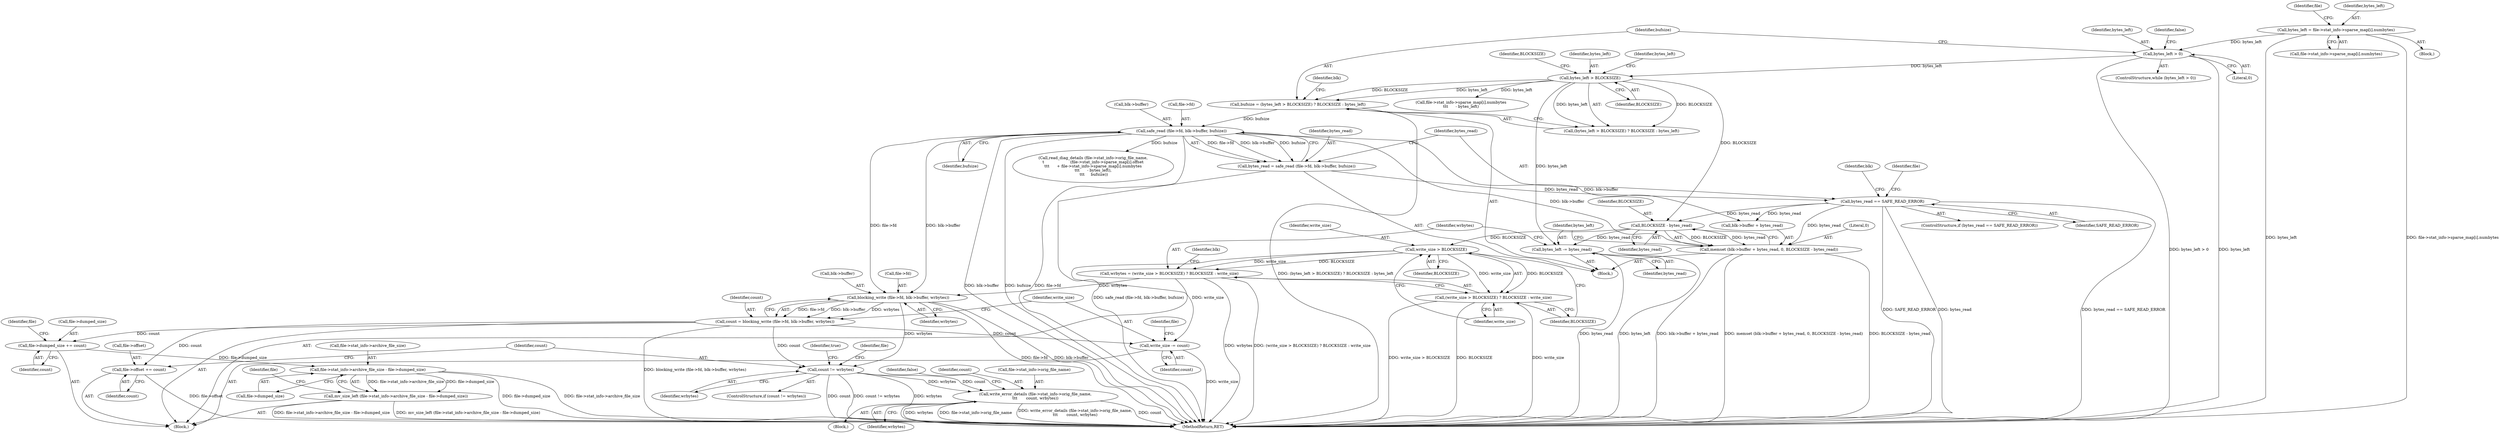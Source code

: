 digraph "0_savannah_c15c42ccd1e2377945fd0414eca1a49294bff454@API" {
"1000203" [label="(Call,BLOCKSIZE - bytes_read)"];
"1000142" [label="(Call,bytes_left > BLOCKSIZE)"];
"1000134" [label="(Call,bytes_left > 0)"];
"1000107" [label="(Call,bytes_left = file->stat_info->sparse_map[i].numbytes)"];
"1000162" [label="(Call,bytes_read == SAFE_READ_ERROR)"];
"1000151" [label="(Call,bytes_read = safe_read (file->fd, blk->buffer, bufsize))"];
"1000153" [label="(Call,safe_read (file->fd, blk->buffer, bufsize))"];
"1000139" [label="(Call,bufsize = (bytes_left > BLOCKSIZE) ? BLOCKSIZE : bytes_left)"];
"1000196" [label="(Call,memset (blk->buffer + bytes_read, 0, BLOCKSIZE - bytes_read))"];
"1000206" [label="(Call,bytes_left -= bytes_read)"];
"1000215" [label="(Call,write_size > BLOCKSIZE)"];
"1000212" [label="(Call,wrbytes = (write_size > BLOCKSIZE) ? BLOCKSIZE : write_size)"];
"1000241" [label="(Call,blocking_write (file->fd, blk->buffer, wrbytes))"];
"1000239" [label="(Call,count = blocking_write (file->fd, blk->buffer, wrbytes))"];
"1000249" [label="(Call,write_size -= count)"];
"1000252" [label="(Call,file->dumped_size += count)"];
"1000258" [label="(Call,file->stat_info->archive_file_size - file->dumped_size)"];
"1000257" [label="(Call,mv_size_left (file->stat_info->archive_file_size - file->dumped_size))"];
"1000267" [label="(Call,file->offset += count)"];
"1000273" [label="(Call,count != wrbytes)"];
"1000277" [label="(Call,write_error_details (file->stat_info->orig_file_name,\n\t\t\t       count, wrbytes))"];
"1000214" [label="(Call,(write_size > BLOCKSIZE) ? BLOCKSIZE : write_size)"];
"1000416" [label="(MethodReturn,RET)"];
"1000217" [label="(Identifier,BLOCKSIZE)"];
"1000139" [label="(Call,bufsize = (bytes_left > BLOCKSIZE) ? BLOCKSIZE : bytes_left)"];
"1000272" [label="(ControlStructure,if (count != wrbytes))"];
"1000104" [label="(Block,)"];
"1000135" [label="(Identifier,bytes_left)"];
"1000149" [label="(Identifier,blk)"];
"1000268" [label="(Call,file->offset)"];
"1000206" [label="(Call,bytes_left -= bytes_read)"];
"1000264" [label="(Call,file->dumped_size)"];
"1000209" [label="(Block,)"];
"1000182" [label="(Call,file->stat_info->sparse_map[i].numbytes\n\t\t\t      - bytes_left)"];
"1000157" [label="(Call,blk->buffer)"];
"1000259" [label="(Call,file->stat_info->archive_file_size)"];
"1000241" [label="(Call,blocking_write (file->fd, blk->buffer, wrbytes))"];
"1000253" [label="(Call,file->dumped_size)"];
"1000248" [label="(Identifier,wrbytes)"];
"1000277" [label="(Call,write_error_details (file->stat_info->orig_file_name,\n\t\t\t       count, wrbytes))"];
"1000219" [label="(Identifier,write_size)"];
"1000199" [label="(Identifier,blk)"];
"1000286" [label="(Identifier,false)"];
"1000239" [label="(Call,count = blocking_write (file->fd, blk->buffer, wrbytes))"];
"1000204" [label="(Identifier,BLOCKSIZE)"];
"1000161" [label="(ControlStructure,if (bytes_read == SAFE_READ_ERROR))"];
"1000144" [label="(Identifier,BLOCKSIZE)"];
"1000146" [label="(Identifier,bytes_left)"];
"1000245" [label="(Call,blk->buffer)"];
"1000196" [label="(Call,memset (blk->buffer + bytes_read, 0, BLOCKSIZE - bytes_read))"];
"1000203" [label="(Call,BLOCKSIZE - bytes_read)"];
"1000269" [label="(Identifier,file)"];
"1000251" [label="(Identifier,count)"];
"1000258" [label="(Call,file->stat_info->archive_file_size - file->dumped_size)"];
"1000160" [label="(Identifier,bufsize)"];
"1000166" [label="(Call,read_diag_details (file->stat_info->orig_file_name,\n\t                     (file->stat_info->sparse_map[i].offset\n\t\t\t      + file->stat_info->sparse_map[i].numbytes\n\t\t\t      - bytes_left),\n \t\t\t     bufsize))"];
"1000153" [label="(Call,safe_read (file->fd, blk->buffer, bufsize))"];
"1000240" [label="(Identifier,count)"];
"1000242" [label="(Call,file->fd)"];
"1000215" [label="(Call,write_size > BLOCKSIZE)"];
"1000288" [label="(Identifier,true)"];
"1000107" [label="(Call,bytes_left = file->stat_info->sparse_map[i].numbytes)"];
"1000291" [label="(Identifier,false)"];
"1000208" [label="(Identifier,bytes_read)"];
"1000133" [label="(ControlStructure,while (bytes_left > 0))"];
"1000275" [label="(Identifier,wrbytes)"];
"1000252" [label="(Call,file->dumped_size += count)"];
"1000218" [label="(Identifier,BLOCKSIZE)"];
"1000109" [label="(Call,file->stat_info->sparse_map[i].numbytes)"];
"1000154" [label="(Call,file->fd)"];
"1000267" [label="(Call,file->offset += count)"];
"1000136" [label="(Literal,0)"];
"1000213" [label="(Identifier,wrbytes)"];
"1000145" [label="(Identifier,BLOCKSIZE)"];
"1000137" [label="(Block,)"];
"1000283" [label="(Identifier,count)"];
"1000162" [label="(Call,bytes_read == SAFE_READ_ERROR)"];
"1000261" [label="(Identifier,file)"];
"1000212" [label="(Call,wrbytes = (write_size > BLOCKSIZE) ? BLOCKSIZE : write_size)"];
"1000276" [label="(Block,)"];
"1000152" [label="(Identifier,bytes_read)"];
"1000273" [label="(Call,count != wrbytes)"];
"1000164" [label="(Identifier,SAFE_READ_ERROR)"];
"1000205" [label="(Identifier,bytes_read)"];
"1000140" [label="(Identifier,bufsize)"];
"1000271" [label="(Identifier,count)"];
"1000169" [label="(Identifier,file)"];
"1000222" [label="(Identifier,blk)"];
"1000134" [label="(Call,bytes_left > 0)"];
"1000207" [label="(Identifier,bytes_left)"];
"1000216" [label="(Identifier,write_size)"];
"1000278" [label="(Call,file->stat_info->orig_file_name)"];
"1000250" [label="(Identifier,write_size)"];
"1000280" [label="(Identifier,file)"];
"1000256" [label="(Identifier,count)"];
"1000121" [label="(Identifier,file)"];
"1000202" [label="(Literal,0)"];
"1000141" [label="(Call,(bytes_left > BLOCKSIZE) ? BLOCKSIZE : bytes_left)"];
"1000163" [label="(Identifier,bytes_read)"];
"1000257" [label="(Call,mv_size_left (file->stat_info->archive_file_size - file->dumped_size))"];
"1000197" [label="(Call,blk->buffer + bytes_read)"];
"1000284" [label="(Identifier,wrbytes)"];
"1000214" [label="(Call,(write_size > BLOCKSIZE) ? BLOCKSIZE : write_size)"];
"1000151" [label="(Call,bytes_read = safe_read (file->fd, blk->buffer, bufsize))"];
"1000142" [label="(Call,bytes_left > BLOCKSIZE)"];
"1000143" [label="(Identifier,bytes_left)"];
"1000249" [label="(Call,write_size -= count)"];
"1000108" [label="(Identifier,bytes_left)"];
"1000254" [label="(Identifier,file)"];
"1000274" [label="(Identifier,count)"];
"1000203" -> "1000196"  [label="AST: "];
"1000203" -> "1000205"  [label="CFG: "];
"1000204" -> "1000203"  [label="AST: "];
"1000205" -> "1000203"  [label="AST: "];
"1000196" -> "1000203"  [label="CFG: "];
"1000203" -> "1000196"  [label="DDG: BLOCKSIZE"];
"1000203" -> "1000196"  [label="DDG: bytes_read"];
"1000142" -> "1000203"  [label="DDG: BLOCKSIZE"];
"1000162" -> "1000203"  [label="DDG: bytes_read"];
"1000203" -> "1000206"  [label="DDG: bytes_read"];
"1000203" -> "1000215"  [label="DDG: BLOCKSIZE"];
"1000142" -> "1000141"  [label="AST: "];
"1000142" -> "1000144"  [label="CFG: "];
"1000143" -> "1000142"  [label="AST: "];
"1000144" -> "1000142"  [label="AST: "];
"1000145" -> "1000142"  [label="CFG: "];
"1000146" -> "1000142"  [label="CFG: "];
"1000142" -> "1000139"  [label="DDG: BLOCKSIZE"];
"1000142" -> "1000139"  [label="DDG: bytes_left"];
"1000134" -> "1000142"  [label="DDG: bytes_left"];
"1000142" -> "1000141"  [label="DDG: BLOCKSIZE"];
"1000142" -> "1000141"  [label="DDG: bytes_left"];
"1000142" -> "1000182"  [label="DDG: bytes_left"];
"1000142" -> "1000206"  [label="DDG: bytes_left"];
"1000134" -> "1000133"  [label="AST: "];
"1000134" -> "1000136"  [label="CFG: "];
"1000135" -> "1000134"  [label="AST: "];
"1000136" -> "1000134"  [label="AST: "];
"1000140" -> "1000134"  [label="CFG: "];
"1000291" -> "1000134"  [label="CFG: "];
"1000134" -> "1000416"  [label="DDG: bytes_left > 0"];
"1000134" -> "1000416"  [label="DDG: bytes_left"];
"1000107" -> "1000134"  [label="DDG: bytes_left"];
"1000107" -> "1000104"  [label="AST: "];
"1000107" -> "1000109"  [label="CFG: "];
"1000108" -> "1000107"  [label="AST: "];
"1000109" -> "1000107"  [label="AST: "];
"1000121" -> "1000107"  [label="CFG: "];
"1000107" -> "1000416"  [label="DDG: bytes_left"];
"1000107" -> "1000416"  [label="DDG: file->stat_info->sparse_map[i].numbytes"];
"1000162" -> "1000161"  [label="AST: "];
"1000162" -> "1000164"  [label="CFG: "];
"1000163" -> "1000162"  [label="AST: "];
"1000164" -> "1000162"  [label="AST: "];
"1000169" -> "1000162"  [label="CFG: "];
"1000199" -> "1000162"  [label="CFG: "];
"1000162" -> "1000416"  [label="DDG: SAFE_READ_ERROR"];
"1000162" -> "1000416"  [label="DDG: bytes_read"];
"1000162" -> "1000416"  [label="DDG: bytes_read == SAFE_READ_ERROR"];
"1000151" -> "1000162"  [label="DDG: bytes_read"];
"1000162" -> "1000196"  [label="DDG: bytes_read"];
"1000162" -> "1000197"  [label="DDG: bytes_read"];
"1000151" -> "1000137"  [label="AST: "];
"1000151" -> "1000153"  [label="CFG: "];
"1000152" -> "1000151"  [label="AST: "];
"1000153" -> "1000151"  [label="AST: "];
"1000163" -> "1000151"  [label="CFG: "];
"1000151" -> "1000416"  [label="DDG: safe_read (file->fd, blk->buffer, bufsize)"];
"1000153" -> "1000151"  [label="DDG: file->fd"];
"1000153" -> "1000151"  [label="DDG: blk->buffer"];
"1000153" -> "1000151"  [label="DDG: bufsize"];
"1000153" -> "1000160"  [label="CFG: "];
"1000154" -> "1000153"  [label="AST: "];
"1000157" -> "1000153"  [label="AST: "];
"1000160" -> "1000153"  [label="AST: "];
"1000153" -> "1000416"  [label="DDG: blk->buffer"];
"1000153" -> "1000416"  [label="DDG: bufsize"];
"1000153" -> "1000416"  [label="DDG: file->fd"];
"1000139" -> "1000153"  [label="DDG: bufsize"];
"1000153" -> "1000166"  [label="DDG: bufsize"];
"1000153" -> "1000196"  [label="DDG: blk->buffer"];
"1000153" -> "1000197"  [label="DDG: blk->buffer"];
"1000153" -> "1000241"  [label="DDG: file->fd"];
"1000153" -> "1000241"  [label="DDG: blk->buffer"];
"1000139" -> "1000137"  [label="AST: "];
"1000139" -> "1000141"  [label="CFG: "];
"1000140" -> "1000139"  [label="AST: "];
"1000141" -> "1000139"  [label="AST: "];
"1000149" -> "1000139"  [label="CFG: "];
"1000139" -> "1000416"  [label="DDG: (bytes_left > BLOCKSIZE) ? BLOCKSIZE : bytes_left"];
"1000196" -> "1000137"  [label="AST: "];
"1000197" -> "1000196"  [label="AST: "];
"1000202" -> "1000196"  [label="AST: "];
"1000207" -> "1000196"  [label="CFG: "];
"1000196" -> "1000416"  [label="DDG: BLOCKSIZE - bytes_read"];
"1000196" -> "1000416"  [label="DDG: blk->buffer + bytes_read"];
"1000196" -> "1000416"  [label="DDG: memset (blk->buffer + bytes_read, 0, BLOCKSIZE - bytes_read)"];
"1000206" -> "1000137"  [label="AST: "];
"1000206" -> "1000208"  [label="CFG: "];
"1000207" -> "1000206"  [label="AST: "];
"1000208" -> "1000206"  [label="AST: "];
"1000213" -> "1000206"  [label="CFG: "];
"1000206" -> "1000416"  [label="DDG: bytes_read"];
"1000206" -> "1000416"  [label="DDG: bytes_left"];
"1000215" -> "1000214"  [label="AST: "];
"1000215" -> "1000217"  [label="CFG: "];
"1000216" -> "1000215"  [label="AST: "];
"1000217" -> "1000215"  [label="AST: "];
"1000218" -> "1000215"  [label="CFG: "];
"1000219" -> "1000215"  [label="CFG: "];
"1000215" -> "1000212"  [label="DDG: BLOCKSIZE"];
"1000215" -> "1000212"  [label="DDG: write_size"];
"1000215" -> "1000214"  [label="DDG: BLOCKSIZE"];
"1000215" -> "1000214"  [label="DDG: write_size"];
"1000215" -> "1000249"  [label="DDG: write_size"];
"1000212" -> "1000209"  [label="AST: "];
"1000212" -> "1000214"  [label="CFG: "];
"1000213" -> "1000212"  [label="AST: "];
"1000214" -> "1000212"  [label="AST: "];
"1000222" -> "1000212"  [label="CFG: "];
"1000212" -> "1000416"  [label="DDG: (write_size > BLOCKSIZE) ? BLOCKSIZE : write_size"];
"1000212" -> "1000416"  [label="DDG: wrbytes"];
"1000212" -> "1000241"  [label="DDG: wrbytes"];
"1000241" -> "1000239"  [label="AST: "];
"1000241" -> "1000248"  [label="CFG: "];
"1000242" -> "1000241"  [label="AST: "];
"1000245" -> "1000241"  [label="AST: "];
"1000248" -> "1000241"  [label="AST: "];
"1000239" -> "1000241"  [label="CFG: "];
"1000241" -> "1000416"  [label="DDG: file->fd"];
"1000241" -> "1000416"  [label="DDG: blk->buffer"];
"1000241" -> "1000239"  [label="DDG: file->fd"];
"1000241" -> "1000239"  [label="DDG: blk->buffer"];
"1000241" -> "1000239"  [label="DDG: wrbytes"];
"1000241" -> "1000273"  [label="DDG: wrbytes"];
"1000239" -> "1000209"  [label="AST: "];
"1000240" -> "1000239"  [label="AST: "];
"1000250" -> "1000239"  [label="CFG: "];
"1000239" -> "1000416"  [label="DDG: blocking_write (file->fd, blk->buffer, wrbytes)"];
"1000239" -> "1000249"  [label="DDG: count"];
"1000239" -> "1000252"  [label="DDG: count"];
"1000239" -> "1000267"  [label="DDG: count"];
"1000239" -> "1000273"  [label="DDG: count"];
"1000249" -> "1000209"  [label="AST: "];
"1000249" -> "1000251"  [label="CFG: "];
"1000250" -> "1000249"  [label="AST: "];
"1000251" -> "1000249"  [label="AST: "];
"1000254" -> "1000249"  [label="CFG: "];
"1000249" -> "1000416"  [label="DDG: write_size"];
"1000252" -> "1000209"  [label="AST: "];
"1000252" -> "1000256"  [label="CFG: "];
"1000253" -> "1000252"  [label="AST: "];
"1000256" -> "1000252"  [label="AST: "];
"1000261" -> "1000252"  [label="CFG: "];
"1000252" -> "1000258"  [label="DDG: file->dumped_size"];
"1000258" -> "1000257"  [label="AST: "];
"1000258" -> "1000264"  [label="CFG: "];
"1000259" -> "1000258"  [label="AST: "];
"1000264" -> "1000258"  [label="AST: "];
"1000257" -> "1000258"  [label="CFG: "];
"1000258" -> "1000416"  [label="DDG: file->stat_info->archive_file_size"];
"1000258" -> "1000416"  [label="DDG: file->dumped_size"];
"1000258" -> "1000257"  [label="DDG: file->stat_info->archive_file_size"];
"1000258" -> "1000257"  [label="DDG: file->dumped_size"];
"1000257" -> "1000209"  [label="AST: "];
"1000269" -> "1000257"  [label="CFG: "];
"1000257" -> "1000416"  [label="DDG: file->stat_info->archive_file_size - file->dumped_size"];
"1000257" -> "1000416"  [label="DDG: mv_size_left (file->stat_info->archive_file_size - file->dumped_size)"];
"1000267" -> "1000209"  [label="AST: "];
"1000267" -> "1000271"  [label="CFG: "];
"1000268" -> "1000267"  [label="AST: "];
"1000271" -> "1000267"  [label="AST: "];
"1000274" -> "1000267"  [label="CFG: "];
"1000267" -> "1000416"  [label="DDG: file->offset"];
"1000273" -> "1000272"  [label="AST: "];
"1000273" -> "1000275"  [label="CFG: "];
"1000274" -> "1000273"  [label="AST: "];
"1000275" -> "1000273"  [label="AST: "];
"1000280" -> "1000273"  [label="CFG: "];
"1000288" -> "1000273"  [label="CFG: "];
"1000273" -> "1000416"  [label="DDG: wrbytes"];
"1000273" -> "1000416"  [label="DDG: count"];
"1000273" -> "1000416"  [label="DDG: count != wrbytes"];
"1000273" -> "1000277"  [label="DDG: count"];
"1000273" -> "1000277"  [label="DDG: wrbytes"];
"1000277" -> "1000276"  [label="AST: "];
"1000277" -> "1000284"  [label="CFG: "];
"1000278" -> "1000277"  [label="AST: "];
"1000283" -> "1000277"  [label="AST: "];
"1000284" -> "1000277"  [label="AST: "];
"1000286" -> "1000277"  [label="CFG: "];
"1000277" -> "1000416"  [label="DDG: wrbytes"];
"1000277" -> "1000416"  [label="DDG: file->stat_info->orig_file_name"];
"1000277" -> "1000416"  [label="DDG: write_error_details (file->stat_info->orig_file_name,\n\t\t\t       count, wrbytes)"];
"1000277" -> "1000416"  [label="DDG: count"];
"1000214" -> "1000218"  [label="CFG: "];
"1000214" -> "1000219"  [label="CFG: "];
"1000218" -> "1000214"  [label="AST: "];
"1000219" -> "1000214"  [label="AST: "];
"1000214" -> "1000416"  [label="DDG: write_size"];
"1000214" -> "1000416"  [label="DDG: BLOCKSIZE"];
"1000214" -> "1000416"  [label="DDG: write_size > BLOCKSIZE"];
}
